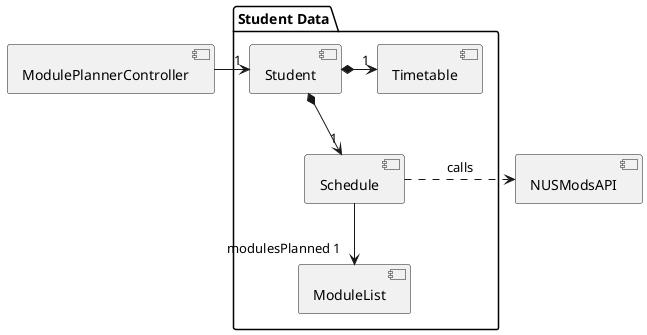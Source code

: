 @startuml
'https://plantuml.com/component-diagram

@startuml


component ModulePlannerController

package "Student Data" {
component Student
component Schedule
component Timetable
[ModuleList] as modulesPlanned
}

component NUSModsAPI

ModulePlannerController -> "1" Student



Student *-down-> "1"  Schedule
Schedule --> "modulesPlanned 1" modulesPlanned
Schedule .right.> NUSModsAPI: calls

Student *-right-> "1" Timetable

@enduml